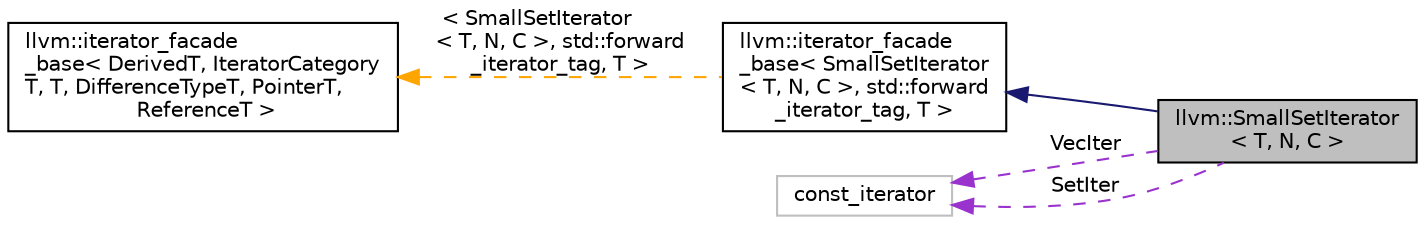 digraph "llvm::SmallSetIterator&lt; T, N, C &gt;"
{
 // LATEX_PDF_SIZE
  bgcolor="transparent";
  edge [fontname="Helvetica",fontsize="10",labelfontname="Helvetica",labelfontsize="10"];
  node [fontname="Helvetica",fontsize="10",shape=record];
  rankdir="LR";
  Node1 [label="llvm::SmallSetIterator\l\< T, N, C \>",height=0.2,width=0.4,color="black", fillcolor="grey75", style="filled", fontcolor="black",tooltip="SmallSetIterator - This class implements a const_iterator for SmallSet by delegating to the underlyin..."];
  Node2 -> Node1 [dir="back",color="midnightblue",fontsize="10",style="solid",fontname="Helvetica"];
  Node2 [label="llvm::iterator_facade\l_base\< SmallSetIterator\l\< T, N, C \>, std::forward\l_iterator_tag, T \>",height=0.2,width=0.4,color="black",URL="$classllvm_1_1iterator__facade__base.html",tooltip=" "];
  Node3 -> Node2 [dir="back",color="orange",fontsize="10",style="dashed",label=" \< SmallSetIterator\l\< T, N, C \>, std::forward\l_iterator_tag, T \>" ,fontname="Helvetica"];
  Node3 [label="llvm::iterator_facade\l_base\< DerivedT, IteratorCategory\lT, T, DifferenceTypeT, PointerT,\l ReferenceT \>",height=0.2,width=0.4,color="black",URL="$classllvm_1_1iterator__facade__base.html",tooltip="CRTP base class which implements the entire standard iterator facade in terms of a minimal subset of ..."];
  Node4 -> Node1 [dir="back",color="darkorchid3",fontsize="10",style="dashed",label=" VecIter" ,fontname="Helvetica"];
  Node4 [label="const_iterator",height=0.2,width=0.4,color="grey75",tooltip=" "];
  Node4 -> Node1 [dir="back",color="darkorchid3",fontsize="10",style="dashed",label=" SetIter" ,fontname="Helvetica"];
}
